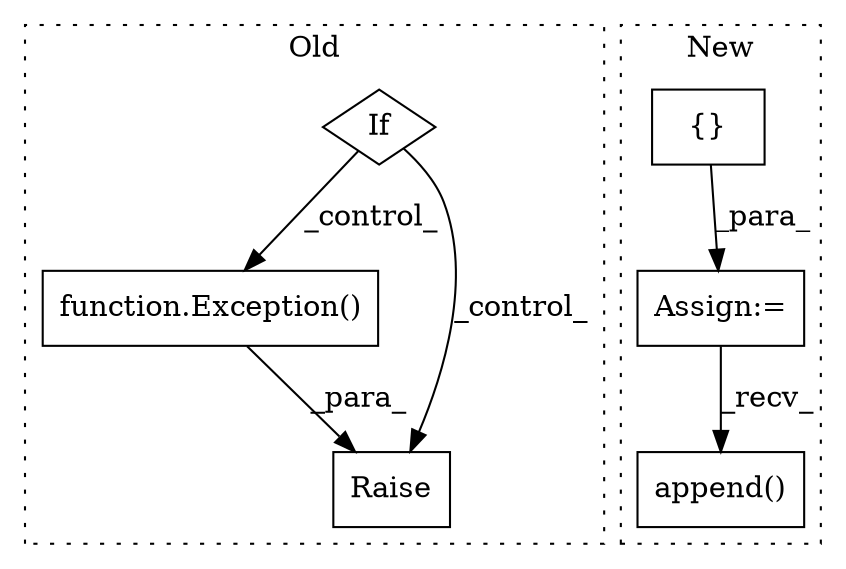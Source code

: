 digraph G {
subgraph cluster0 {
1 [label="function.Exception()" a="75" s="15900,15964" l="10,1" shape="box"];
3 [label="Raise" a="91" s="15894" l="6" shape="box"];
4 [label="If" a="96" s="15857" l="3" shape="diamond"];
label = "Old";
style="dotted";
}
subgraph cluster1 {
2 [label="append()" a="75" s="16354,16551" l="20,1" shape="box"];
5 [label="{}" a="59" s="16131,16131" l="2,1" shape="box"];
6 [label="Assign:=" a="68" s="16128" l="3" shape="box"];
label = "New";
style="dotted";
}
1 -> 3 [label="_para_"];
4 -> 1 [label="_control_"];
4 -> 3 [label="_control_"];
5 -> 6 [label="_para_"];
6 -> 2 [label="_recv_"];
}